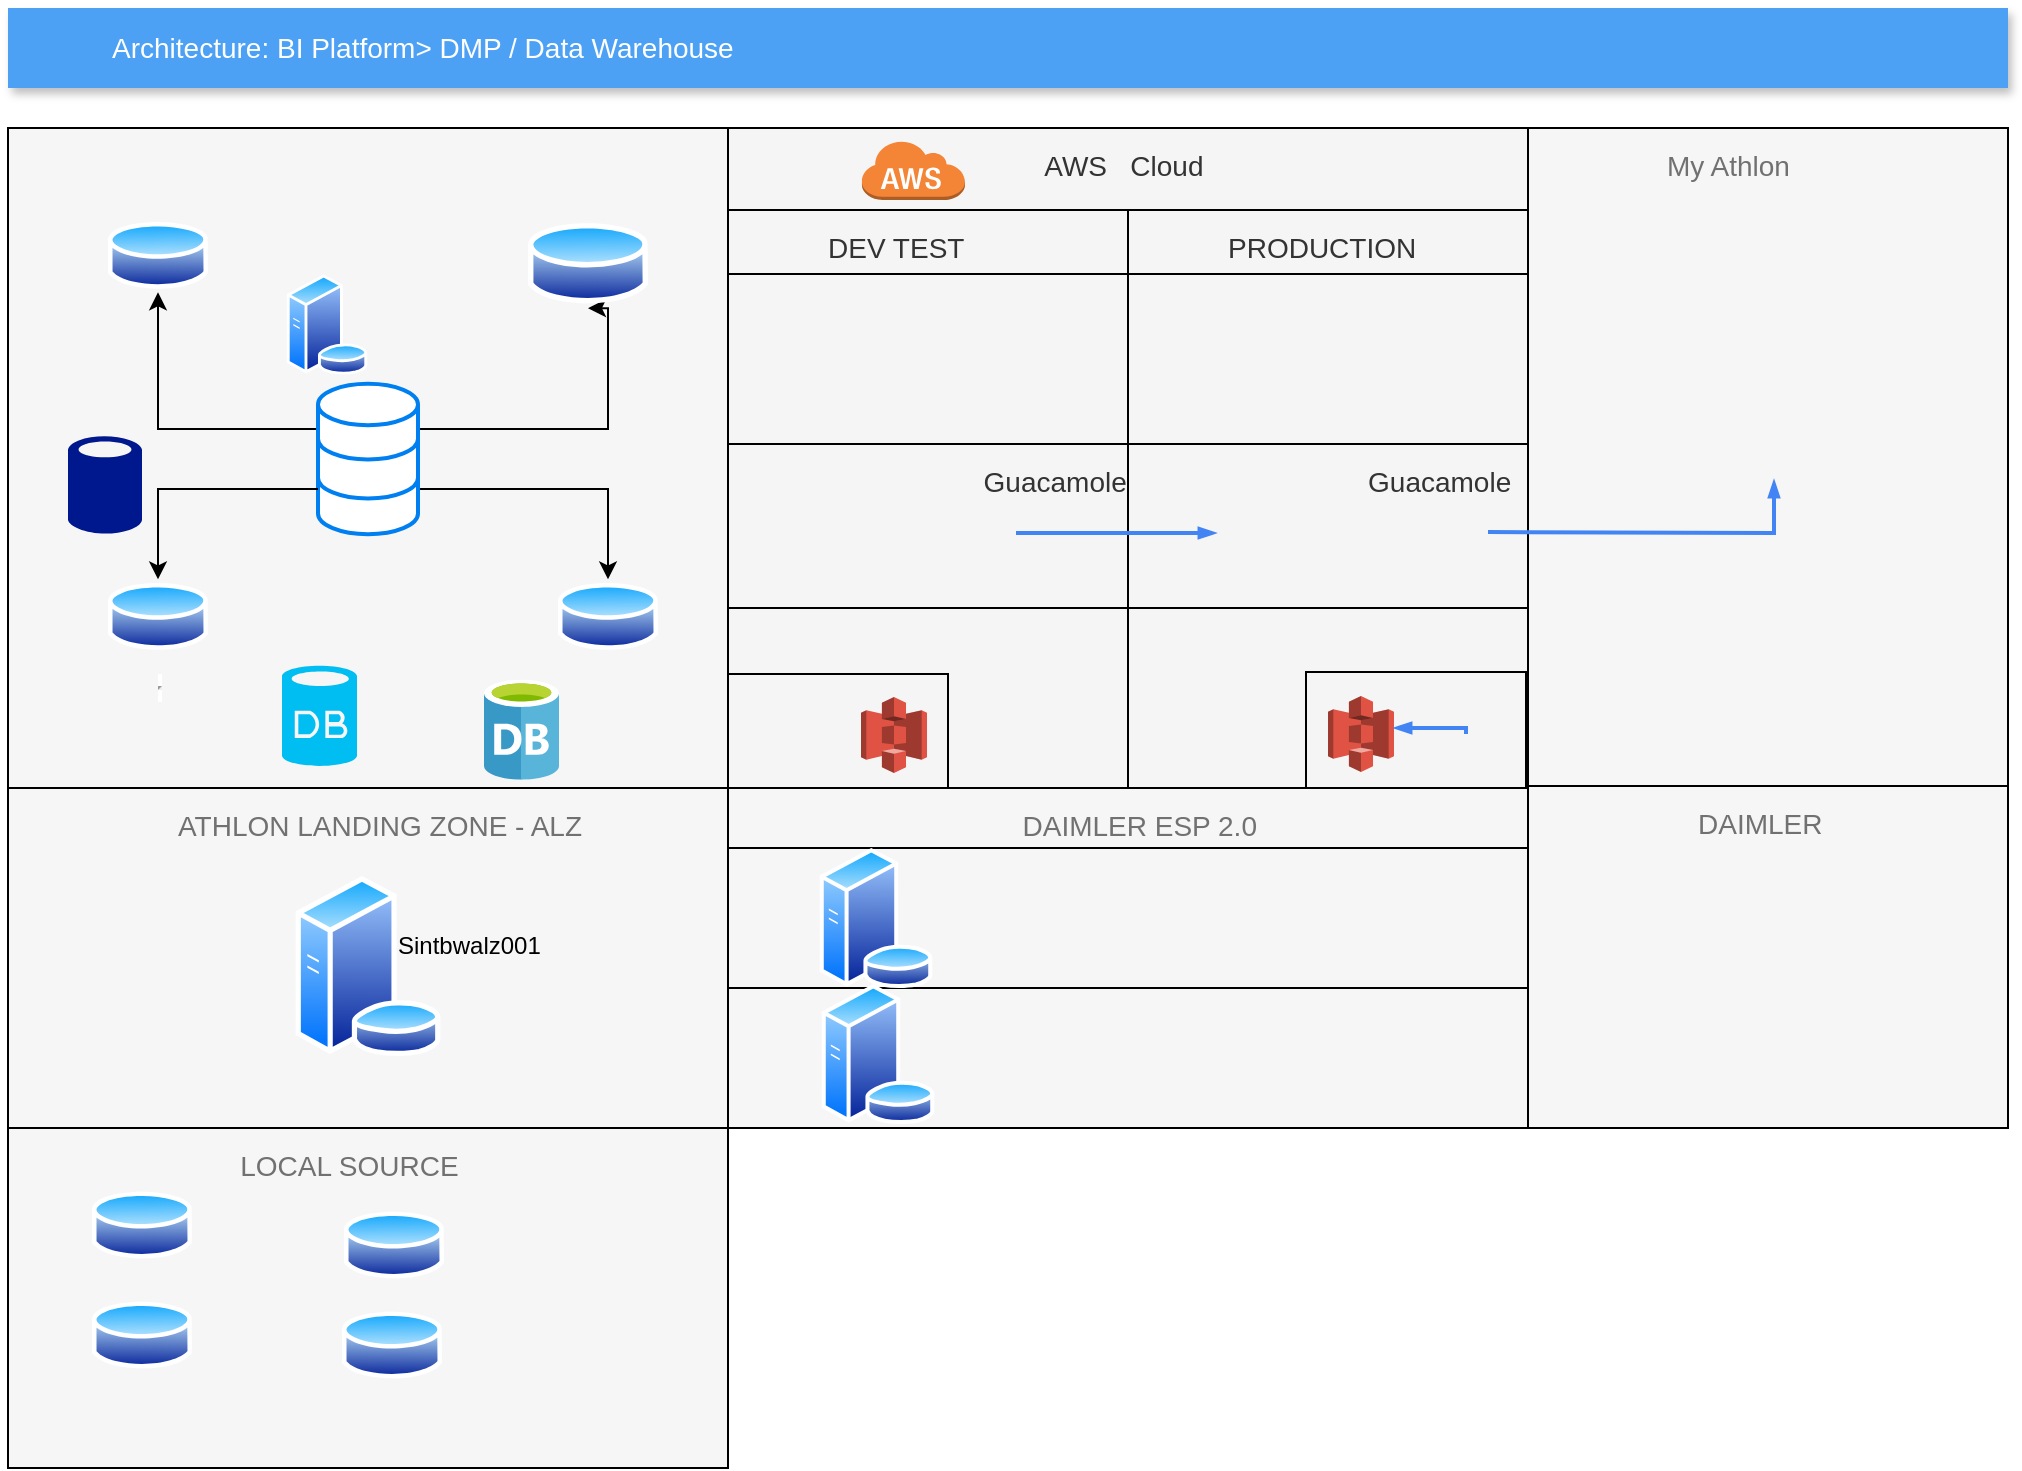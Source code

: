 <mxfile version="10.6.7" type="github"><diagram id="f106602c-feb2-e66a-4537-3a34d633f6aa" name="Page-1"><mxGraphModel dx="1394" dy="747" grid="1" gridSize="10" guides="1" tooltips="1" connect="1" arrows="1" fold="1" page="1" pageScale="1" pageWidth="1169" pageHeight="827" background="none" math="0" shadow="0"><root><mxCell id="0"/><mxCell id="1" parent="0"/><mxCell id="14" value="&lt;div style=&quot;text-align: center&quot;&gt;&amp;nbsp; &amp;nbsp; &amp;nbsp; &amp;nbsp; &amp;nbsp; &amp;nbsp; &amp;nbsp; &amp;nbsp; &amp;nbsp; &amp;nbsp; &amp;nbsp; &amp;nbsp; &amp;nbsp; &amp;nbsp; AWS&amp;nbsp; &amp;nbsp;Cloud&lt;/div&gt;" style="fillColor=#f5f5f5;strokeColor=#000000;shadow=0;fontSize=14;align=left;spacing=10;fontColor=#333333;9E9E9E;verticalAlign=top;spacingTop=-4;fontStyle=0;spacingLeft=40;html=1;" parent="1" vertex="1"><mxGeometry x="400" y="100" width="400" height="331" as="geometry"/></mxCell><mxCell id="wVaqROrAR56s4Joq7bS0-719" value="&lt;div style=&quot;text-align: right&quot;&gt;&lt;br&gt;&lt;/div&gt;" style="fillColor=#F6F6F6;strokeColor=#000000;shadow=0;gradientColor=none;fontSize=14;align=left;spacing=10;fontColor=#717171;9E9E9E;verticalAlign=top;spacingTop=-4;fontStyle=0;spacingLeft=40;html=1;" parent="1" vertex="1"><mxGeometry x="40" y="100" width="360" height="331" as="geometry"/></mxCell><mxCell id="wVaqROrAR56s4Joq7bS0-735" style="edgeStyle=orthogonalEdgeStyle;rounded=0;orthogonalLoop=1;jettySize=auto;html=1;" parent="wVaqROrAR56s4Joq7bS0-719" source="wVaqROrAR56s4Joq7bS0-729" target="wVaqROrAR56s4Joq7bS0-733" edge="1"><mxGeometry relative="1" as="geometry"><Array as="points"><mxPoint x="75" y="150.455"/></Array></mxGeometry></mxCell><mxCell id="wVaqROrAR56s4Joq7bS0-747" style="edgeStyle=orthogonalEdgeStyle;rounded=0;orthogonalLoop=1;jettySize=auto;html=1;" parent="wVaqROrAR56s4Joq7bS0-719" source="wVaqROrAR56s4Joq7bS0-729" target="wVaqROrAR56s4Joq7bS0-738" edge="1"><mxGeometry relative="1" as="geometry"><Array as="points"><mxPoint x="300" y="180.545"/></Array></mxGeometry></mxCell><mxCell id="wVaqROrAR56s4Joq7bS0-748" style="edgeStyle=orthogonalEdgeStyle;rounded=0;orthogonalLoop=1;jettySize=auto;html=1;entryX=0.5;entryY=1;entryDx=0;entryDy=0;" parent="wVaqROrAR56s4Joq7bS0-719" source="wVaqROrAR56s4Joq7bS0-729" target="wVaqROrAR56s4Joq7bS0-745" edge="1"><mxGeometry relative="1" as="geometry"><Array as="points"><mxPoint x="300" y="150.455"/></Array></mxGeometry></mxCell><mxCell id="wVaqROrAR56s4Joq7bS0-729" value="" style="html=1;verticalLabelPosition=bottom;align=center;labelBackgroundColor=#ffffff;verticalAlign=top;strokeWidth=2;strokeColor=#0080F0;fillColor=#ffffff;shadow=0;dashed=0;shape=mxgraph.ios7.icons.data;" parent="wVaqROrAR56s4Joq7bS0-719" vertex="1"><mxGeometry x="155" y="127.886" width="50" height="75.227" as="geometry"/></mxCell><mxCell id="wVaqROrAR56s4Joq7bS0-733" value="" style="aspect=fixed;perimeter=ellipsePerimeter;html=1;align=center;shadow=0;dashed=0;spacingTop=3;image;image=img/lib/active_directory/database.svg;" parent="wVaqROrAR56s4Joq7bS0-719" vertex="1"><mxGeometry x="50" y="45.136" width="50" height="37" as="geometry"/></mxCell><mxCell id="wVaqROrAR56s4Joq7bS0-738" value="" style="aspect=fixed;perimeter=ellipsePerimeter;html=1;align=center;shadow=0;dashed=0;spacingTop=3;image;image=img/lib/active_directory/database.svg;" parent="wVaqROrAR56s4Joq7bS0-719" vertex="1"><mxGeometry x="275" y="225.682" width="50" height="37" as="geometry"/></mxCell><mxCell id="wVaqROrAR56s4Joq7bS0-745" value="" style="aspect=fixed;perimeter=ellipsePerimeter;html=1;align=center;shadow=0;dashed=0;spacingTop=3;image;image=img/lib/active_directory/database.svg;" parent="wVaqROrAR56s4Joq7bS0-719" vertex="1"><mxGeometry x="260" y="45.136" width="60" height="45" as="geometry"/></mxCell><mxCell id="wVaqROrAR56s4Joq7bS0-736" value="&lt;hr&gt;" style="aspect=fixed;perimeter=ellipsePerimeter;html=1;align=center;shadow=0;dashed=0;spacingTop=3;image;image=img/lib/active_directory/database.svg;" parent="wVaqROrAR56s4Joq7bS0-719" vertex="1"><mxGeometry x="50" y="225.682" width="50" height="37" as="geometry"/></mxCell><mxCell id="wVaqROrAR56s4Joq7bS0-749" style="edgeStyle=orthogonalEdgeStyle;rounded=0;orthogonalLoop=1;jettySize=auto;html=1;" parent="wVaqROrAR56s4Joq7bS0-719" source="wVaqROrAR56s4Joq7bS0-729" target="wVaqROrAR56s4Joq7bS0-736" edge="1"><mxGeometry relative="1" as="geometry"><Array as="points"><mxPoint x="75" y="180.545"/></Array></mxGeometry></mxCell><mxCell id="wVaqROrAR56s4Joq7bS0-830" value="" style="aspect=fixed;perimeter=ellipsePerimeter;html=1;align=center;shadow=0;dashed=0;spacingTop=3;image;image=img/lib/active_directory/database_server.svg;labelBackgroundColor=#E6E6E6;strokeColor=#000000;" parent="wVaqROrAR56s4Joq7bS0-719" vertex="1"><mxGeometry x="139" y="73.221" width="41" height="50" as="geometry"/></mxCell><mxCell id="wVaqROrAR56s4Joq7bS0-832" value="" style="verticalLabelPosition=bottom;html=1;verticalAlign=top;align=center;strokeColor=none;fillColor=#00BEF2;shape=mxgraph.azure.database;labelBackgroundColor=#E6E6E6;" parent="wVaqROrAR56s4Joq7bS0-719" vertex="1"><mxGeometry x="137" y="268.812" width="37.5" height="50.152" as="geometry"/></mxCell><mxCell id="wVaqROrAR56s4Joq7bS0-833" value="" style="pointerEvents=1;shadow=0;dashed=0;html=1;strokeColor=none;labelPosition=center;verticalLabelPosition=bottom;verticalAlign=top;align=center;shape=mxgraph.mscae.enterprise.database_generic;fillColor=#00188D;labelBackgroundColor=#E6E6E6;" parent="wVaqROrAR56s4Joq7bS0-719" vertex="1"><mxGeometry x="30" y="153.464" width="37" height="50.152" as="geometry"/></mxCell><mxCell id="wVaqROrAR56s4Joq7bS0-835" value="" style="aspect=fixed;html=1;perimeter=none;align=center;shadow=0;dashed=0;image;fontSize=12;image=img/lib/mscae/Database_General.svg;labelBackgroundColor=#E6E6E6;strokeColor=#000000;" parent="wVaqROrAR56s4Joq7bS0-719" vertex="1"><mxGeometry x="238" y="275.833" width="37.5" height="50" as="geometry"/></mxCell><mxCell id="wVaqROrAR56s4Joq7bS0-862" value="" style="shape=image;verticalLabelPosition=bottom;labelBackgroundColor=#ffffff;verticalAlign=top;aspect=fixed;imageAspect=0;image=https://cdn-images-1.medium.com/fit/t/1600/480/1*VWxvb7hQdMZg_5VWjbQQmg.png;" parent="wVaqROrAR56s4Joq7bS0-719" vertex="1"><mxGeometry x="79.5" y="-7.021" width="190" height="57" as="geometry"/></mxCell><mxCell id="2" value="Architecture: BI Platform&amp;gt; DMP / Data Warehouse" style="fillColor=#4DA1F5;strokeColor=none;shadow=1;gradientColor=none;fontSize=14;align=left;spacingLeft=50;fontColor=#ffffff;html=1;" parent="1" vertex="1"><mxGeometry x="40" y="40" width="1000" height="40" as="geometry"/></mxCell><mxCell id="wVaqROrAR56s4Joq7bS0-760" value="" style="dashed=0;html=1;shape=mxgraph.aws3.cloud;fillColor=#F58536;gradientColor=none;dashed=0;rounded=1;shadow=0;comic=0;strokeColor=#E6E6E6;strokeWidth=6;fontFamily=Verdana;fontSize=12;fontColor=#000000;" parent="1" vertex="1"><mxGeometry x="466.5" y="106" width="52" height="30" as="geometry"/></mxCell><mxCell id="wVaqROrAR56s4Joq7bS0-766" value="&lt;div style=&quot;text-align: center&quot;&gt;DEV TEST&lt;/div&gt;" style="fillColor=#f5f5f5;strokeColor=#000000;shadow=0;fontSize=14;align=left;spacing=10;fontColor=#333333;9E9E9E;verticalAlign=top;spacingTop=-4;fontStyle=0;spacingLeft=40;html=1;" parent="1" vertex="1"><mxGeometry x="400" y="141" width="200" height="288" as="geometry"/></mxCell><mxCell id="wVaqROrAR56s4Joq7bS0-769" value="&lt;div style=&quot;text-align: center&quot;&gt;&lt;br&gt;&lt;/div&gt;" style="fillColor=#f5f5f5;strokeColor=#000000;shadow=0;fontSize=14;align=left;spacing=10;fontColor=#333333;9E9E9E;verticalAlign=top;spacingTop=-4;fontStyle=0;spacingLeft=40;html=1;" parent="1" vertex="1"><mxGeometry x="400" y="340" width="200" height="90" as="geometry"/></mxCell><mxCell id="wVaqROrAR56s4Joq7bS0-772" value="" style="shape=image;verticalLabelPosition=bottom;labelBackgroundColor=#ffffff;verticalAlign=top;aspect=fixed;imageAspect=0;image=http://decisionnelclient.org/wp-content/uploads/2017/09/rstudio-hex-shiny-dot-psd.png;" parent="1" vertex="1"><mxGeometry x="527" y="356" width="55" height="63" as="geometry"/></mxCell><mxCell id="wVaqROrAR56s4Joq7bS0-775" value="&lt;div style=&quot;text-align: center&quot;&gt;&lt;br&gt;&lt;/div&gt;" style="fillColor=#f5f5f5;strokeColor=#000000;shadow=0;fontSize=14;align=left;spacing=10;fontColor=#333333;9E9E9E;verticalAlign=top;spacingTop=-4;fontStyle=0;spacingLeft=40;html=1;" parent="1" vertex="1"><mxGeometry x="400" y="173" width="200" height="85" as="geometry"/></mxCell><mxCell id="wVaqROrAR56s4Joq7bS0-765" value="" style="shape=image;verticalLabelPosition=bottom;labelBackgroundColor=#ffffff;verticalAlign=top;aspect=fixed;imageAspect=0;image=https://www.dataclaritycorp.com/wp-content/uploads/2018/09/wherescape-red-icon_Opt.png;" parent="1" vertex="1"><mxGeometry x="456" y="196.5" width="88" height="50" as="geometry"/></mxCell><mxCell id="wVaqROrAR56s4Joq7bS0-774" value="" style="shape=image;verticalLabelPosition=bottom;labelBackgroundColor=#ffffff;verticalAlign=top;aspect=fixed;imageAspect=0;image=https://www.slipstreambi.co.za/sites/default/files/styles/large/public/products/Wherescape_0.png?itok=-hhMVMUl;" parent="1" vertex="1"><mxGeometry x="446.5" y="163.5" width="77" height="46" as="geometry"/></mxCell><mxCell id="wVaqROrAR56s4Joq7bS0-776" value="&lt;div style=&quot;text-align: center&quot;&gt;&amp;nbsp; &amp;nbsp; &amp;nbsp; &amp;nbsp; &amp;nbsp; &amp;nbsp; &amp;nbsp; &amp;nbsp; &amp;nbsp; &amp;nbsp; Guacamole&amp;nbsp;&lt;/div&gt;" style="fillColor=#f5f5f5;strokeColor=#000000;shadow=0;fontSize=14;align=left;spacing=10;fontColor=#333333;9E9E9E;verticalAlign=top;spacingTop=-4;fontStyle=0;spacingLeft=40;html=1;" parent="1" vertex="1"><mxGeometry x="400" y="258" width="200" height="82" as="geometry"/></mxCell><mxCell id="wVaqROrAR56s4Joq7bS0-773" value="" style="shape=image;verticalLabelPosition=bottom;labelBackgroundColor=#ffffff;verticalAlign=top;aspect=fixed;imageAspect=0;image=https://www.channelbiz.es/wp-content/uploads/2012/04/QV_3-D-icon_RGB.png;" parent="1" vertex="1"><mxGeometry x="451.5" y="265.5" width="67" height="71" as="geometry"/></mxCell><mxCell id="wVaqROrAR56s4Joq7bS0-813" value="&lt;div style=&quot;text-align: center&quot;&gt;PRODUCTION&lt;/div&gt;" style="fillColor=#f5f5f5;strokeColor=#000000;shadow=0;fontSize=14;align=left;spacing=10;fontColor=#333333;9E9E9E;verticalAlign=top;spacingTop=-4;fontStyle=0;spacingLeft=40;html=1;" parent="1" vertex="1"><mxGeometry x="600" y="141" width="200" height="288" as="geometry"/></mxCell><mxCell id="wVaqROrAR56s4Joq7bS0-816" value="&lt;div style=&quot;text-align: center&quot;&gt;&lt;br&gt;&lt;/div&gt;" style="fillColor=#f5f5f5;strokeColor=#000000;shadow=0;fontSize=14;align=left;spacing=10;fontColor=#333333;9E9E9E;verticalAlign=top;spacingTop=-4;fontStyle=0;spacingLeft=40;html=1;" parent="1" vertex="1"><mxGeometry x="600" y="173" width="200" height="85" as="geometry"/></mxCell><mxCell id="wVaqROrAR56s4Joq7bS0-817" value="" style="shape=image;verticalLabelPosition=bottom;labelBackgroundColor=#ffffff;verticalAlign=top;aspect=fixed;imageAspect=0;image=https://www.dataclaritycorp.com/wp-content/uploads/2018/09/wherescape-red-icon_Opt.png;" parent="1" vertex="1"><mxGeometry x="632.5" y="196.5" width="88" height="50" as="geometry"/></mxCell><mxCell id="wVaqROrAR56s4Joq7bS0-818" value="" style="shape=image;verticalLabelPosition=bottom;labelBackgroundColor=#ffffff;verticalAlign=top;aspect=fixed;imageAspect=0;image=https://www.slipstreambi.co.za/sites/default/files/styles/large/public/products/Wherescape_0.png?itok=-hhMVMUl;" parent="1" vertex="1"><mxGeometry x="638" y="163.5" width="77" height="46" as="geometry"/></mxCell><mxCell id="wVaqROrAR56s4Joq7bS0-819" value="&amp;nbsp; &amp;nbsp; &amp;nbsp; &amp;nbsp; &amp;nbsp; &amp;nbsp; &amp;nbsp; &amp;nbsp; &amp;nbsp; Guacamole" style="fillColor=#f5f5f5;strokeColor=#000000;shadow=0;fontSize=14;align=left;spacing=10;fontColor=#333333;9E9E9E;verticalAlign=top;spacingTop=-4;fontStyle=0;spacingLeft=40;html=1;" parent="1" vertex="1"><mxGeometry x="600" y="258" width="200" height="82" as="geometry"/></mxCell><mxCell id="wVaqROrAR56s4Joq7bS0-820" value="" style="shape=image;verticalLabelPosition=bottom;labelBackgroundColor=#ffffff;verticalAlign=top;aspect=fixed;imageAspect=0;image=https://www.channelbiz.es/wp-content/uploads/2012/04/QV_3-D-icon_RGB.png;" parent="1" vertex="1"><mxGeometry x="651.5" y="264.5" width="67" height="71" as="geometry"/></mxCell><mxCell id="wVaqROrAR56s4Joq7bS0-824" value="" style="edgeStyle=orthogonalEdgeStyle;fontSize=12;html=1;endArrow=blockThin;endFill=1;rounded=0;strokeWidth=2;endSize=4;startSize=4;dashed=0;strokeColor=#4284F3;" parent="1" edge="1"><mxGeometry width="100" relative="1" as="geometry"><mxPoint x="544" y="302.5" as="sourcePoint"/><mxPoint x="644" y="302.5" as="targetPoint"/></mxGeometry></mxCell><mxCell id="wVaqROrAR56s4Joq7bS0-827" value="&lt;div style=&quot;text-align: center&quot;&gt;&lt;br&gt;&lt;/div&gt;" style="fillColor=#f5f5f5;strokeColor=#000000;shadow=0;fontSize=14;align=left;spacing=10;fontColor=#333333;9E9E9E;verticalAlign=top;spacingTop=-4;fontStyle=0;spacingLeft=40;html=1;" parent="1" vertex="1"><mxGeometry x="400" y="373" width="110" height="58" as="geometry"/></mxCell><mxCell id="wVaqROrAR56s4Joq7bS0-825" value="" style="outlineConnect=0;dashed=0;verticalLabelPosition=bottom;verticalAlign=top;align=center;html=1;shape=mxgraph.aws3.s3;fillColor=#E05243;gradientColor=none;" parent="1" vertex="1"><mxGeometry x="466.5" y="384.5" width="33" height="38" as="geometry"/></mxCell><mxCell id="wVaqROrAR56s4Joq7bS0-829" value="" style="shape=image;html=1;verticalAlign=top;verticalLabelPosition=bottom;labelBackgroundColor=#ffffff;imageAspect=0;aspect=fixed;image=https://cdn2.iconfinder.com/data/icons/whcompare-servers-web-hosting/50/sftp-128.png;strokeColor=#000000;" parent="1" vertex="1"><mxGeometry x="407.5" y="384.5" width="39" height="39" as="geometry"/></mxCell><mxCell id="wVaqROrAR56s4Joq7bS0-840" value="&lt;div style=&quot;text-align: right&quot;&gt;&lt;span&gt;&amp;nbsp; &amp;nbsp; &amp;nbsp;My Athlon&lt;/span&gt;&lt;/div&gt;" style="fillColor=#F6F6F6;strokeColor=#000000;shadow=0;gradientColor=none;fontSize=14;align=left;spacing=10;fontColor=#717171;9E9E9E;verticalAlign=top;spacingTop=-4;fontStyle=0;spacingLeft=40;html=1;" parent="1" vertex="1"><mxGeometry x="800" y="100" width="240" height="330" as="geometry"/></mxCell><mxCell id="wVaqROrAR56s4Joq7bS0-856" value="" style="shape=image;verticalLabelPosition=bottom;labelBackgroundColor=#ffffff;verticalAlign=top;aspect=fixed;imageAspect=0;image=https://png2.kisspng.com/sh/ef809551fcad4c0b4e00ee6bcfe3867d/L0KzQYm3VsA5N6V6h5H0aYP2gLBuTfNiel57fdpyY3zoPb3sggNqdpgyeeZxbHBxPbF3hgJifJpzf591ZXH2dX7olPhtd58yTqY2eEKwRbO4gfE2OWRnfNhtNEWxRYq3Vsk1OWU2TaQDNEe1SIa4V8c5Ol91htk=/kisspng-car-vehicle-leasing-athlon-operating-lease-athlon-64-x2-5b1aa513bdfd45.591.png;" parent="1" vertex="1"><mxGeometry x="810" y="170.5" width="200" height="110" as="geometry"/></mxCell><mxCell id="wVaqROrAR56s4Joq7bS0-860" value="" style="edgeStyle=orthogonalEdgeStyle;fontSize=12;html=1;endArrow=blockThin;endFill=1;rounded=0;strokeWidth=2;endSize=4;startSize=4;dashed=0;strokeColor=#4284F3;entryX=0.565;entryY=0.959;entryDx=0;entryDy=0;entryPerimeter=0;" parent="1" target="wVaqROrAR56s4Joq7bS0-856" edge="1"><mxGeometry width="100" relative="1" as="geometry"><mxPoint x="780" y="302" as="sourcePoint"/><mxPoint x="880" y="302" as="targetPoint"/></mxGeometry></mxCell><mxCell id="wVaqROrAR56s4Joq7bS0-869" value="&lt;div style=&quot;text-align: center&quot;&gt;&lt;br&gt;&lt;/div&gt;" style="fillColor=#f5f5f5;strokeColor=#000000;shadow=0;fontSize=14;align=left;spacing=10;fontColor=#333333;9E9E9E;verticalAlign=top;spacingTop=-4;fontStyle=0;spacingLeft=40;html=1;" parent="1" vertex="1"><mxGeometry x="600" y="340" width="200" height="90" as="geometry"/></mxCell><mxCell id="wVaqROrAR56s4Joq7bS0-870" value="" style="shape=image;verticalLabelPosition=bottom;labelBackgroundColor=#ffffff;verticalAlign=top;aspect=fixed;imageAspect=0;image=http://decisionnelclient.org/wp-content/uploads/2017/09/rstudio-hex-shiny-dot-psd.png;" parent="1" vertex="1"><mxGeometry x="619" y="357.5" width="55" height="63" as="geometry"/></mxCell><mxCell id="wVaqROrAR56s4Joq7bS0-871" value="&lt;div style=&quot;text-align: center&quot;&gt;&lt;br&gt;&lt;/div&gt;" style="fillColor=#f5f5f5;strokeColor=#000000;shadow=0;fontSize=14;align=left;spacing=10;fontColor=#333333;9E9E9E;verticalAlign=top;spacingTop=-4;fontStyle=0;spacingLeft=40;html=1;" parent="1" vertex="1"><mxGeometry x="689" y="372" width="110" height="58" as="geometry"/></mxCell><mxCell id="wVaqROrAR56s4Joq7bS0-872" value="" style="outlineConnect=0;dashed=0;verticalLabelPosition=bottom;verticalAlign=top;align=center;html=1;shape=mxgraph.aws3.s3;fillColor=#E05243;gradientColor=none;" parent="1" vertex="1"><mxGeometry x="700" y="384" width="33" height="38" as="geometry"/></mxCell><mxCell id="wVaqROrAR56s4Joq7bS0-873" value="" style="shape=image;html=1;verticalAlign=top;verticalLabelPosition=bottom;labelBackgroundColor=#ffffff;imageAspect=0;aspect=fixed;image=https://cdn2.iconfinder.com/data/icons/whcompare-servers-web-hosting/50/sftp-128.png;strokeColor=#000000;" parent="1" vertex="1"><mxGeometry x="759" y="383.5" width="39" height="39" as="geometry"/></mxCell><mxCell id="wVaqROrAR56s4Joq7bS0-874" value="" style="edgeStyle=orthogonalEdgeStyle;fontSize=12;html=1;endArrow=blockThin;endFill=1;rounded=0;strokeWidth=2;endSize=4;startSize=4;dashed=0;strokeColor=#4284F3;" parent="1" target="wVaqROrAR56s4Joq7bS0-872" edge="1"><mxGeometry width="100" relative="1" as="geometry"><mxPoint x="769" y="403" as="sourcePoint"/><mxPoint x="799" y="493" as="targetPoint"/><Array as="points"><mxPoint x="769" y="400"/></Array></mxGeometry></mxCell><mxCell id="wVaqROrAR56s4Joq7bS0-877" value="&lt;div style=&quot;text-align: right&quot;&gt;&amp;nbsp; &amp;nbsp; &amp;nbsp; &amp;nbsp; &amp;nbsp;ATHLON LANDING ZONE - ALZ&lt;/div&gt;" style="fillColor=#F6F6F6;strokeColor=#000000;shadow=0;gradientColor=none;fontSize=14;align=left;spacing=10;fontColor=#717171;9E9E9E;verticalAlign=top;spacingTop=-4;fontStyle=0;spacingLeft=40;html=1;" parent="1" vertex="1"><mxGeometry x="40" y="430" width="360" height="170" as="geometry"/></mxCell><mxCell id="wVaqROrAR56s4Joq7bS0-897" style="edgeStyle=orthogonalEdgeStyle;rounded=0;orthogonalLoop=1;jettySize=auto;html=1;entryX=0.5;entryY=0.267;entryDx=0;entryDy=0;entryPerimeter=0;labelBackgroundColor=#ffffff;strokeColor=none;" parent="1" source="wVaqROrAR56s4Joq7bS0-894" target="wVaqROrAR56s4Joq7bS0-729" edge="1"><mxGeometry relative="1" as="geometry"/></mxCell><mxCell id="wVaqROrAR56s4Joq7bS0-894" value="" style="aspect=fixed;perimeter=ellipsePerimeter;html=1;align=center;shadow=0;dashed=0;spacingTop=3;image;image=img/lib/active_directory/database_server.svg;labelBackgroundColor=#E6E6E6;strokeColor=#000000;" parent="1" vertex="1"><mxGeometry x="183" y="474" width="74" height="90" as="geometry"/></mxCell><mxCell id="wVaqROrAR56s4Joq7bS0-898" value="Sintbwalz001" style="text;html=1;resizable=0;points=[];autosize=1;align=left;verticalAlign=top;spacingTop=-4;" parent="1" vertex="1"><mxGeometry x="233" y="499" width="90" height="20" as="geometry"/></mxCell><mxCell id="wVaqROrAR56s4Joq7bS0-901" value="" style="aspect=fixed;perimeter=ellipsePerimeter;html=1;align=center;shadow=0;dashed=0;spacingTop=3;image;image=img/lib/active_directory/database_server.svg;labelBackgroundColor=#E6E6E6;strokeColor=#000000;" parent="1" vertex="1"><mxGeometry x="543" y="473" width="74" height="90" as="geometry"/></mxCell><mxCell id="wVaqROrAR56s4Joq7bS0-902" value="Sintbwalz001" style="text;html=1;resizable=0;points=[];autosize=1;align=left;verticalAlign=top;spacingTop=-4;" parent="1" vertex="1"><mxGeometry x="593" y="498" width="90" height="20" as="geometry"/></mxCell><mxCell id="wVaqROrAR56s4Joq7bS0-903" value="&lt;div style=&quot;text-align: right&quot;&gt;&amp;nbsp; &amp;nbsp; &amp;nbsp; &amp;nbsp; &amp;nbsp; &amp;nbsp; &amp;nbsp; &amp;nbsp; &amp;nbsp; &amp;nbsp; &amp;nbsp; &amp;nbsp; &amp;nbsp;DAIMLER ESP 2.0&lt;/div&gt;" style="fillColor=#F6F6F6;strokeColor=#000000;shadow=0;gradientColor=none;fontSize=14;align=left;spacing=10;fontColor=#717171;9E9E9E;verticalAlign=top;spacingTop=-4;fontStyle=0;spacingLeft=40;html=1;" parent="1" vertex="1"><mxGeometry x="400" y="430" width="400" height="170" as="geometry"/></mxCell><mxCell id="wVaqROrAR56s4Joq7bS0-904" value="&lt;div style=&quot;text-align: right ; font-size: 16px&quot;&gt;&lt;br&gt;&lt;/div&gt;" style="fillColor=#F6F6F6;strokeColor=#000000;shadow=0;gradientColor=none;fontSize=14;align=left;spacing=10;fontColor=#717171;9E9E9E;verticalAlign=top;spacingTop=-4;fontStyle=0;spacingLeft=40;html=1;" parent="1" vertex="1"><mxGeometry x="400" y="460" width="400" height="70" as="geometry"/></mxCell><mxCell id="wVaqROrAR56s4Joq7bS0-905" value="&lt;div style=&quot;text-align: right&quot;&gt;&lt;br&gt;&lt;/div&gt;" style="fillColor=#F6F6F6;strokeColor=#000000;shadow=0;gradientColor=none;fontSize=14;align=left;spacing=10;fontColor=#717171;9E9E9E;verticalAlign=top;spacingTop=-4;fontStyle=0;spacingLeft=40;html=1;" parent="1" vertex="1"><mxGeometry x="400" y="530" width="400" height="70" as="geometry"/></mxCell><mxCell id="wVaqROrAR56s4Joq7bS0-906" value="" style="aspect=fixed;perimeter=ellipsePerimeter;html=1;align=center;shadow=0;dashed=0;spacingTop=3;image;image=img/lib/active_directory/database_server.svg;labelBackgroundColor=#E6E6E6;strokeColor=#000000;" parent="1" vertex="1"><mxGeometry x="445" y="460" width="58" height="70" as="geometry"/></mxCell><mxCell id="wVaqROrAR56s4Joq7bS0-907" value="" style="aspect=fixed;perimeter=ellipsePerimeter;html=1;align=center;shadow=0;dashed=0;spacingTop=3;image;image=img/lib/active_directory/database_server.svg;labelBackgroundColor=#E6E6E6;strokeColor=#000000;" parent="1" vertex="1"><mxGeometry x="446" y="528" width="58" height="70" as="geometry"/></mxCell><mxCell id="wVaqROrAR56s4Joq7bS0-910" value="&lt;div style=&quot;text-align: right&quot;&gt;&amp;nbsp; &amp;nbsp; &amp;nbsp; &amp;nbsp; &amp;nbsp;DAIMLER&lt;/div&gt;" style="fillColor=#F6F6F6;strokeColor=#000000;shadow=0;gradientColor=none;fontSize=14;align=left;spacing=10;fontColor=#717171;9E9E9E;verticalAlign=top;spacingTop=-4;fontStyle=0;spacingLeft=40;html=1;" parent="1" vertex="1"><mxGeometry x="800" y="429" width="240" height="171" as="geometry"/></mxCell><mxCell id="wVaqROrAR56s4Joq7bS0-911" value="&lt;div style=&quot;text-align: right&quot;&gt;&amp;nbsp; &amp;nbsp; &amp;nbsp; &amp;nbsp; &amp;nbsp; &amp;nbsp; &amp;nbsp; &amp;nbsp; &amp;nbsp;LOCAL SOURCE&lt;/div&gt;" style="fillColor=#F6F6F6;strokeColor=#000000;shadow=0;gradientColor=none;fontSize=14;align=left;spacing=10;fontColor=#717171;9E9E9E;verticalAlign=top;spacingTop=-4;fontStyle=0;spacingLeft=40;html=1;" parent="1" vertex="1"><mxGeometry x="40" y="600" width="360" height="170" as="geometry"/></mxCell><mxCell id="wVaqROrAR56s4Joq7bS0-913" value="" style="aspect=fixed;perimeter=ellipsePerimeter;html=1;align=center;shadow=0;dashed=0;spacingTop=3;image;image=img/lib/active_directory/database.svg;labelBackgroundColor=#E6E6E6;strokeColor=#000000;" parent="1" vertex="1"><mxGeometry x="82" y="630" width="50" height="37" as="geometry"/></mxCell><mxCell id="wVaqROrAR56s4Joq7bS0-914" value="" style="aspect=fixed;perimeter=ellipsePerimeter;html=1;align=center;shadow=0;dashed=0;spacingTop=3;image;image=img/lib/active_directory/database.svg;labelBackgroundColor=#E6E6E6;strokeColor=#000000;" parent="1" vertex="1"><mxGeometry x="82" y="685" width="50" height="37" as="geometry"/></mxCell><mxCell id="wVaqROrAR56s4Joq7bS0-915" value="" style="aspect=fixed;perimeter=ellipsePerimeter;html=1;align=center;shadow=0;dashed=0;spacingTop=3;image;image=img/lib/active_directory/database.svg;labelBackgroundColor=#E6E6E6;strokeColor=#000000;" parent="1" vertex="1"><mxGeometry x="207" y="690" width="50" height="37" as="geometry"/></mxCell><mxCell id="0pKD6AJgnuk1YTC7tvn2-14" value="" style="aspect=fixed;perimeter=ellipsePerimeter;html=1;align=center;shadow=0;dashed=0;spacingTop=3;image;image=img/lib/active_directory/database.svg;labelBackgroundColor=#E6E6E6;strokeColor=#000000;" vertex="1" parent="1"><mxGeometry x="208" y="640" width="50" height="37" as="geometry"/></mxCell></root></mxGraphModel></diagram></mxfile>